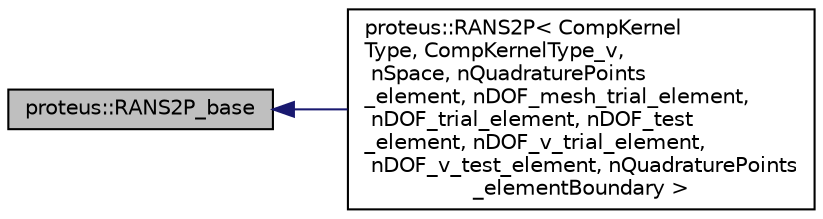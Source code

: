 digraph "proteus::RANS2P_base"
{
 // LATEX_PDF_SIZE
  edge [fontname="Helvetica",fontsize="10",labelfontname="Helvetica",labelfontsize="10"];
  node [fontname="Helvetica",fontsize="10",shape=record];
  rankdir="LR";
  Node1 [label="proteus::RANS2P_base",height=0.2,width=0.4,color="black", fillcolor="grey75", style="filled", fontcolor="black",tooltip=" "];
  Node1 -> Node2 [dir="back",color="midnightblue",fontsize="10",style="solid",fontname="Helvetica"];
  Node2 [label="proteus::RANS2P\< CompKernel\lType, CompKernelType_v,\l nSpace, nQuadraturePoints\l_element, nDOF_mesh_trial_element,\l nDOF_trial_element, nDOF_test\l_element, nDOF_v_trial_element,\l nDOF_v_test_element, nQuadraturePoints\l_elementBoundary \>",height=0.2,width=0.4,color="black", fillcolor="white", style="filled",URL="$dc/dd7/classproteus_1_1RANS2P.html",tooltip=" "];
}
